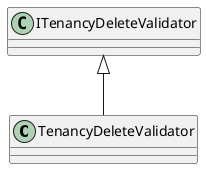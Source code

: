 @startuml
class TenancyDeleteValidator {
}
ITenancyDeleteValidator <|-- TenancyDeleteValidator
@enduml
